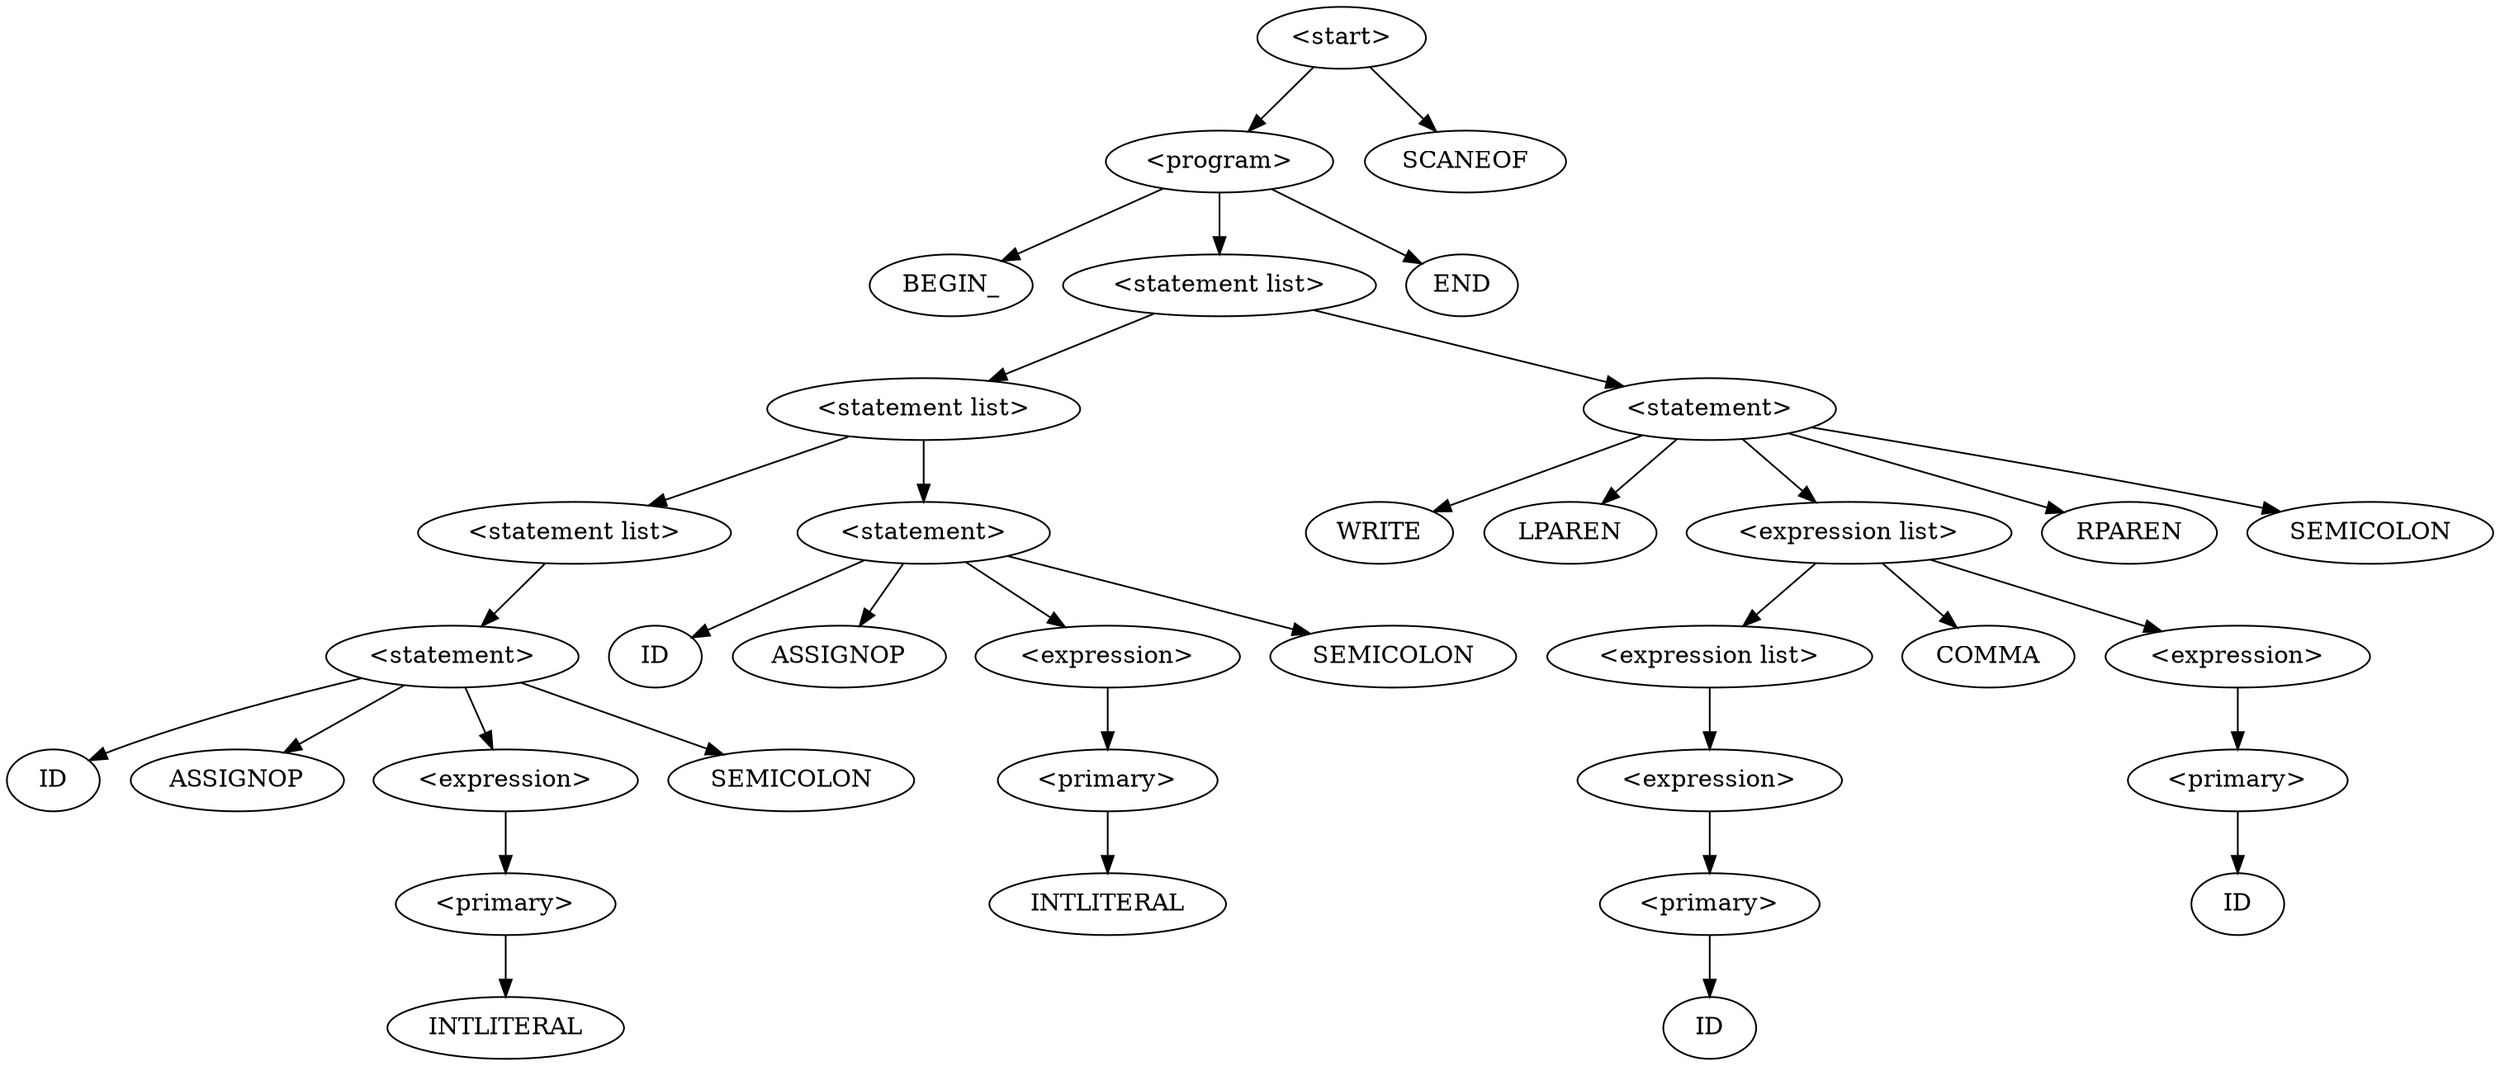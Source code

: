 digraph AST {
node0 [label="<start>"];
node1 [label="<program>"];
node2 [label="BEGIN_"];
node1 -> node2;
node3 [label="<statement list>"];
node4 [label="<statement list>"];
node5 [label="<statement list>"];
node6 [label="<statement>"];
node7 [label="ID"];
node6 -> node7;
node8 [label="ASSIGNOP"];
node6 -> node8;
node9 [label="<expression>"];
node10 [label="<primary>"];
node11 [label="INTLITERAL"];
node10 -> node11;
node9 -> node10;
node6 -> node9;
node12 [label="SEMICOLON"];
node6 -> node12;
node5 -> node6;
node4 -> node5;
node13 [label="<statement>"];
node14 [label="ID"];
node13 -> node14;
node15 [label="ASSIGNOP"];
node13 -> node15;
node16 [label="<expression>"];
node17 [label="<primary>"];
node18 [label="INTLITERAL"];
node17 -> node18;
node16 -> node17;
node13 -> node16;
node19 [label="SEMICOLON"];
node13 -> node19;
node4 -> node13;
node3 -> node4;
node20 [label="<statement>"];
node21 [label="WRITE"];
node20 -> node21;
node22 [label="LPAREN"];
node20 -> node22;
node23 [label="<expression list>"];
node24 [label="<expression list>"];
node25 [label="<expression>"];
node26 [label="<primary>"];
node27 [label="ID"];
node26 -> node27;
node25 -> node26;
node24 -> node25;
node23 -> node24;
node28 [label="COMMA"];
node23 -> node28;
node29 [label="<expression>"];
node30 [label="<primary>"];
node31 [label="ID"];
node30 -> node31;
node29 -> node30;
node23 -> node29;
node20 -> node23;
node32 [label="RPAREN"];
node20 -> node32;
node33 [label="SEMICOLON"];
node20 -> node33;
node3 -> node20;
node1 -> node3;
node34 [label="END"];
node1 -> node34;
node0 -> node1;
node35 [label="SCANEOF"];
node0 -> node35;
}